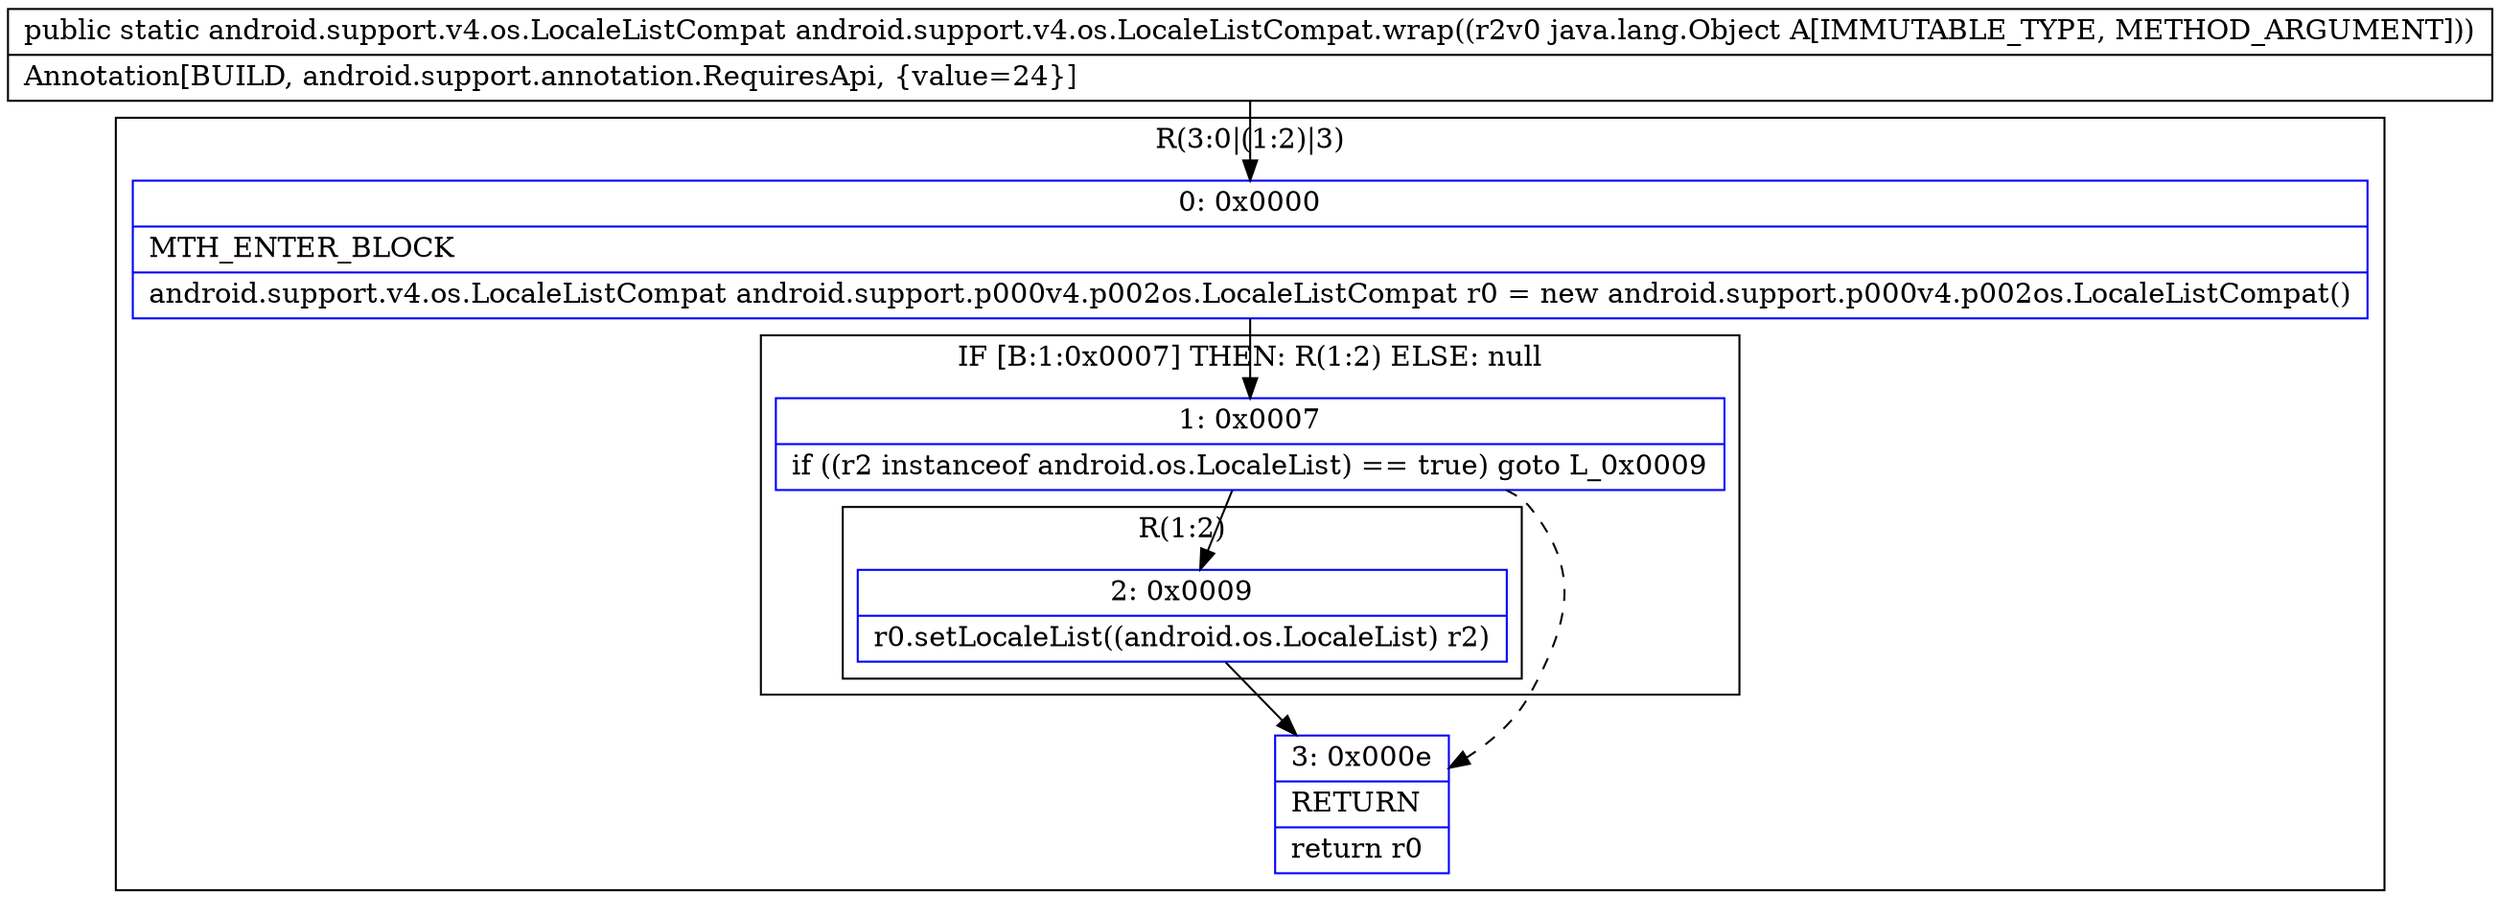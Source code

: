 digraph "CFG forandroid.support.v4.os.LocaleListCompat.wrap(Ljava\/lang\/Object;)Landroid\/support\/v4\/os\/LocaleListCompat;" {
subgraph cluster_Region_918226379 {
label = "R(3:0|(1:2)|3)";
node [shape=record,color=blue];
Node_0 [shape=record,label="{0\:\ 0x0000|MTH_ENTER_BLOCK\l|android.support.v4.os.LocaleListCompat android.support.p000v4.p002os.LocaleListCompat r0 = new android.support.p000v4.p002os.LocaleListCompat()\l}"];
subgraph cluster_IfRegion_840680054 {
label = "IF [B:1:0x0007] THEN: R(1:2) ELSE: null";
node [shape=record,color=blue];
Node_1 [shape=record,label="{1\:\ 0x0007|if ((r2 instanceof android.os.LocaleList) == true) goto L_0x0009\l}"];
subgraph cluster_Region_1520397028 {
label = "R(1:2)";
node [shape=record,color=blue];
Node_2 [shape=record,label="{2\:\ 0x0009|r0.setLocaleList((android.os.LocaleList) r2)\l}"];
}
}
Node_3 [shape=record,label="{3\:\ 0x000e|RETURN\l|return r0\l}"];
}
MethodNode[shape=record,label="{public static android.support.v4.os.LocaleListCompat android.support.v4.os.LocaleListCompat.wrap((r2v0 java.lang.Object A[IMMUTABLE_TYPE, METHOD_ARGUMENT]))  | Annotation[BUILD, android.support.annotation.RequiresApi, \{value=24\}]\l}"];
MethodNode -> Node_0;
Node_0 -> Node_1;
Node_1 -> Node_2;
Node_1 -> Node_3[style=dashed];
Node_2 -> Node_3;
}

